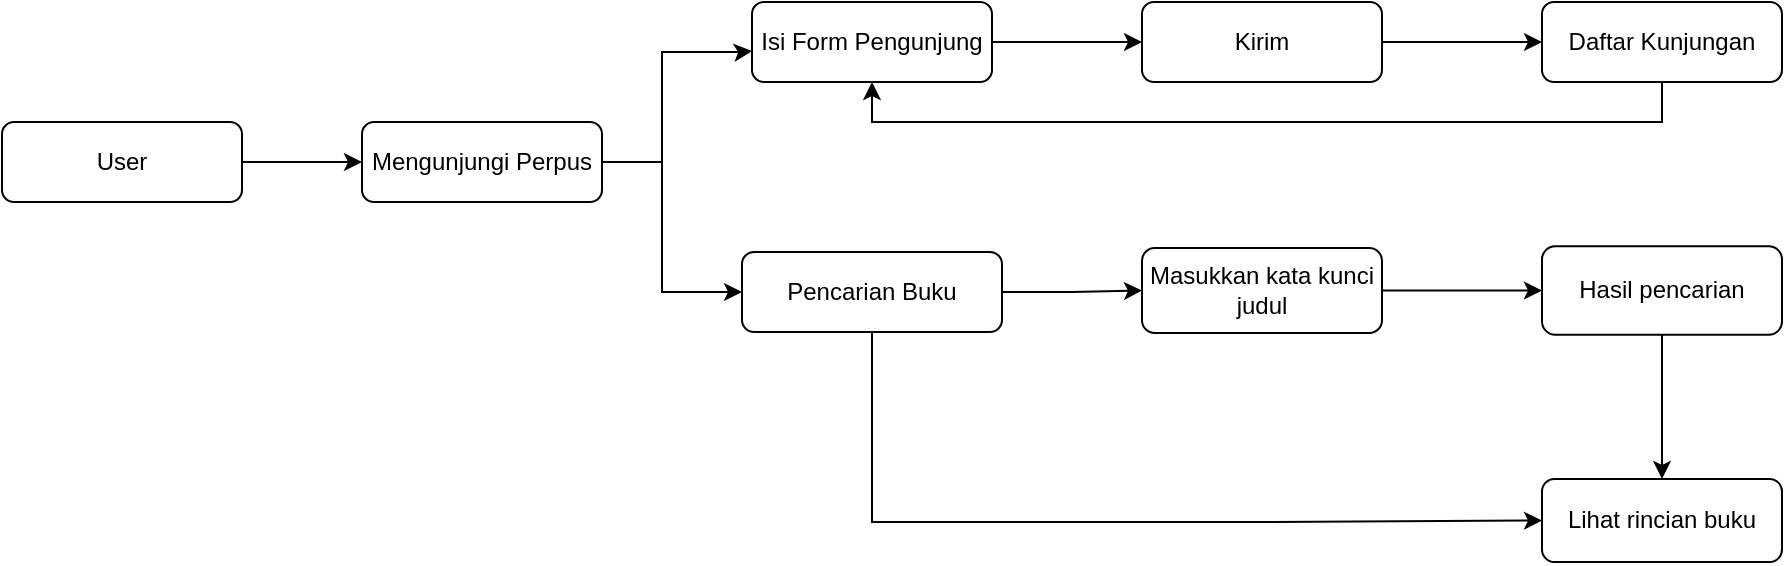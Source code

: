 <mxfile version="22.1.21" type="github">
  <diagram name="Page-1" id="60cmW6SKlsLgH1uI48o3">
    <mxGraphModel dx="803" dy="406" grid="1" gridSize="10" guides="1" tooltips="1" connect="1" arrows="1" fold="1" page="1" pageScale="1" pageWidth="1100" pageHeight="850" math="0" shadow="0">
      <root>
        <mxCell id="0" />
        <mxCell id="1" parent="0" />
        <mxCell id="9Pq9vmxy-cEk_oEvJt4a-5" value="" style="edgeStyle=orthogonalEdgeStyle;rounded=0;orthogonalLoop=1;jettySize=auto;html=1;" parent="1" source="9Pq9vmxy-cEk_oEvJt4a-1" target="9Pq9vmxy-cEk_oEvJt4a-4" edge="1">
          <mxGeometry relative="1" as="geometry" />
        </mxCell>
        <mxCell id="9Pq9vmxy-cEk_oEvJt4a-1" value="User" style="rounded=1;whiteSpace=wrap;html=1;" parent="1" vertex="1">
          <mxGeometry x="40" y="320" width="120" height="40" as="geometry" />
        </mxCell>
        <mxCell id="9Pq9vmxy-cEk_oEvJt4a-7" value="" style="edgeStyle=orthogonalEdgeStyle;rounded=0;orthogonalLoop=1;jettySize=auto;html=1;entryX=0;entryY=0.614;entryDx=0;entryDy=0;entryPerimeter=0;" parent="1" source="9Pq9vmxy-cEk_oEvJt4a-4" target="9Pq9vmxy-cEk_oEvJt4a-6" edge="1">
          <mxGeometry relative="1" as="geometry">
            <Array as="points">
              <mxPoint x="370" y="340" />
              <mxPoint x="370" y="285" />
              <mxPoint x="410" y="285" />
            </Array>
          </mxGeometry>
        </mxCell>
        <mxCell id="9Pq9vmxy-cEk_oEvJt4a-12" value="" style="edgeStyle=orthogonalEdgeStyle;rounded=0;orthogonalLoop=1;jettySize=auto;html=1;entryX=0;entryY=0.5;entryDx=0;entryDy=0;" parent="1" source="9Pq9vmxy-cEk_oEvJt4a-4" target="9Pq9vmxy-cEk_oEvJt4a-11" edge="1">
          <mxGeometry relative="1" as="geometry">
            <Array as="points">
              <mxPoint x="370" y="340" />
              <mxPoint x="370" y="405" />
            </Array>
          </mxGeometry>
        </mxCell>
        <mxCell id="9Pq9vmxy-cEk_oEvJt4a-4" value="Mengunjungi Perpus" style="whiteSpace=wrap;html=1;rounded=1;" parent="1" vertex="1">
          <mxGeometry x="220" y="320" width="120" height="40" as="geometry" />
        </mxCell>
        <mxCell id="r5J7Lad42ljIU0ggqtH3-12" value="" style="edgeStyle=orthogonalEdgeStyle;rounded=0;orthogonalLoop=1;jettySize=auto;html=1;" edge="1" parent="1" source="9Pq9vmxy-cEk_oEvJt4a-6" target="r5J7Lad42ljIU0ggqtH3-11">
          <mxGeometry relative="1" as="geometry" />
        </mxCell>
        <mxCell id="9Pq9vmxy-cEk_oEvJt4a-6" value="Isi Form Pengunjung" style="whiteSpace=wrap;html=1;rounded=1;" parent="1" vertex="1">
          <mxGeometry x="415" y="260" width="120" height="40" as="geometry" />
        </mxCell>
        <mxCell id="r5J7Lad42ljIU0ggqtH3-18" value="" style="edgeStyle=orthogonalEdgeStyle;rounded=0;orthogonalLoop=1;jettySize=auto;html=1;" edge="1" parent="1" source="9Pq9vmxy-cEk_oEvJt4a-11" target="r5J7Lad42ljIU0ggqtH3-17">
          <mxGeometry relative="1" as="geometry" />
        </mxCell>
        <mxCell id="r5J7Lad42ljIU0ggqtH3-26" value="" style="edgeStyle=orthogonalEdgeStyle;rounded=0;orthogonalLoop=1;jettySize=auto;html=1;entryX=0;entryY=0.5;entryDx=0;entryDy=0;" edge="1" parent="1" source="9Pq9vmxy-cEk_oEvJt4a-11" target="r5J7Lad42ljIU0ggqtH3-23">
          <mxGeometry relative="1" as="geometry">
            <mxPoint x="475" y="495" as="targetPoint" />
            <Array as="points">
              <mxPoint x="475" y="520" />
              <mxPoint x="675" y="520" />
            </Array>
          </mxGeometry>
        </mxCell>
        <mxCell id="9Pq9vmxy-cEk_oEvJt4a-11" value="Pencarian Buku" style="whiteSpace=wrap;html=1;rounded=1;" parent="1" vertex="1">
          <mxGeometry x="410" y="385" width="130" height="40" as="geometry" />
        </mxCell>
        <mxCell id="r5J7Lad42ljIU0ggqtH3-14" value="" style="edgeStyle=orthogonalEdgeStyle;rounded=0;orthogonalLoop=1;jettySize=auto;html=1;entryX=0.5;entryY=1;entryDx=0;entryDy=0;" edge="1" parent="1" source="r5J7Lad42ljIU0ggqtH3-15" target="9Pq9vmxy-cEk_oEvJt4a-6">
          <mxGeometry relative="1" as="geometry">
            <mxPoint x="670" y="370" as="targetPoint" />
            <Array as="points">
              <mxPoint x="870" y="320" />
              <mxPoint x="475" y="320" />
            </Array>
          </mxGeometry>
        </mxCell>
        <mxCell id="r5J7Lad42ljIU0ggqtH3-16" value="" style="edgeStyle=orthogonalEdgeStyle;rounded=0;orthogonalLoop=1;jettySize=auto;html=1;" edge="1" parent="1" source="r5J7Lad42ljIU0ggqtH3-11" target="r5J7Lad42ljIU0ggqtH3-15">
          <mxGeometry relative="1" as="geometry" />
        </mxCell>
        <mxCell id="r5J7Lad42ljIU0ggqtH3-11" value="Kirim" style="whiteSpace=wrap;html=1;rounded=1;" vertex="1" parent="1">
          <mxGeometry x="610" y="260" width="120" height="40" as="geometry" />
        </mxCell>
        <mxCell id="r5J7Lad42ljIU0ggqtH3-15" value="Daftar Kunjungan" style="whiteSpace=wrap;html=1;rounded=1;" vertex="1" parent="1">
          <mxGeometry x="810" y="260" width="120" height="40" as="geometry" />
        </mxCell>
        <mxCell id="r5J7Lad42ljIU0ggqtH3-22" value="" style="edgeStyle=orthogonalEdgeStyle;rounded=0;orthogonalLoop=1;jettySize=auto;html=1;" edge="1" parent="1" source="r5J7Lad42ljIU0ggqtH3-17" target="r5J7Lad42ljIU0ggqtH3-21">
          <mxGeometry relative="1" as="geometry" />
        </mxCell>
        <mxCell id="r5J7Lad42ljIU0ggqtH3-17" value="Masukkan kata kunci judul" style="whiteSpace=wrap;html=1;rounded=1;" vertex="1" parent="1">
          <mxGeometry x="610" y="383" width="120" height="42.5" as="geometry" />
        </mxCell>
        <mxCell id="r5J7Lad42ljIU0ggqtH3-24" value="" style="edgeStyle=orthogonalEdgeStyle;rounded=0;orthogonalLoop=1;jettySize=auto;html=1;" edge="1" parent="1" source="r5J7Lad42ljIU0ggqtH3-21" target="r5J7Lad42ljIU0ggqtH3-23">
          <mxGeometry relative="1" as="geometry" />
        </mxCell>
        <mxCell id="r5J7Lad42ljIU0ggqtH3-21" value="Hasil pencarian" style="whiteSpace=wrap;html=1;rounded=1;" vertex="1" parent="1">
          <mxGeometry x="810" y="382.12" width="120" height="44.25" as="geometry" />
        </mxCell>
        <mxCell id="r5J7Lad42ljIU0ggqtH3-23" value="Lihat rincian buku" style="whiteSpace=wrap;html=1;rounded=1;" vertex="1" parent="1">
          <mxGeometry x="810" y="498.5" width="120" height="41.51" as="geometry" />
        </mxCell>
      </root>
    </mxGraphModel>
  </diagram>
</mxfile>
